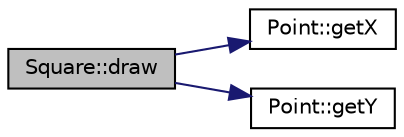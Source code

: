 digraph "Square::draw"
{
  edge [fontname="Helvetica",fontsize="10",labelfontname="Helvetica",labelfontsize="10"];
  node [fontname="Helvetica",fontsize="10",shape=record];
  rankdir="LR";
  Node1 [label="Square::draw",height=0.2,width=0.4,color="black", fillcolor="grey75", style="filled", fontcolor="black"];
  Node1 -> Node2 [color="midnightblue",fontsize="10",style="solid",fontname="Helvetica"];
  Node2 [label="Point::getX",height=0.2,width=0.4,color="black", fillcolor="white", style="filled",URL="$class_point.html#acc27466778cc87a662bba40268c4c0c8"];
  Node1 -> Node3 [color="midnightblue",fontsize="10",style="solid",fontname="Helvetica"];
  Node3 [label="Point::getY",height=0.2,width=0.4,color="black", fillcolor="white", style="filled",URL="$class_point.html#a3cccbca94719ddde353cce86ce0e2f64"];
}
